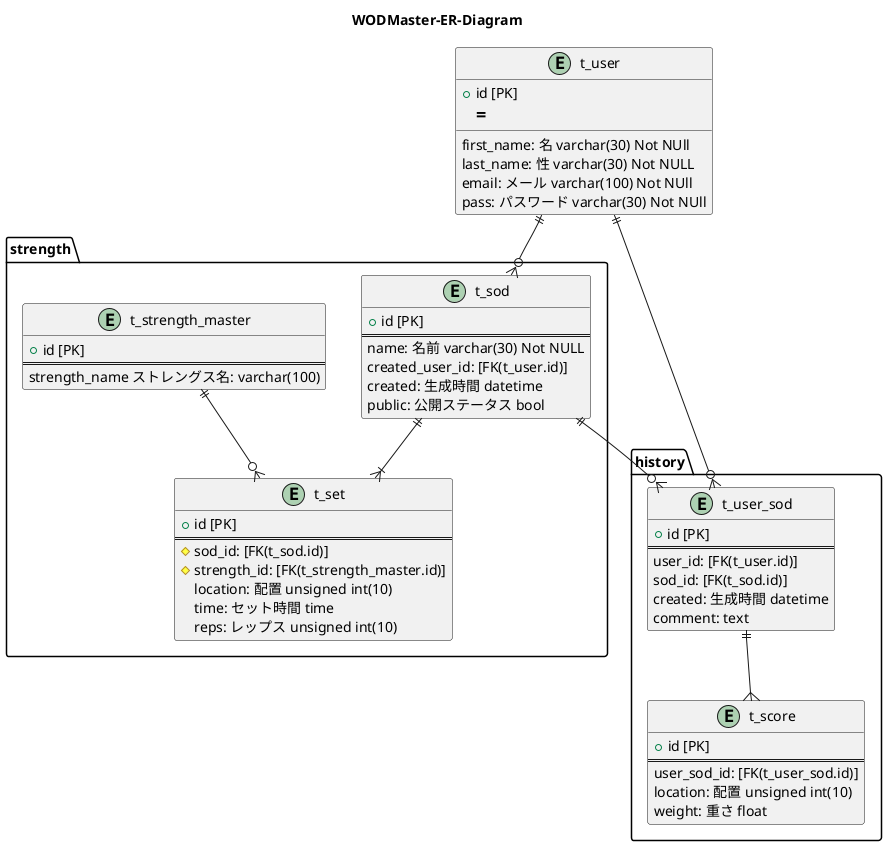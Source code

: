 @startuml

title WODMaster-ER-Diagram

entity "t_user" {
    + id [PK]
    == 
    first_name: 名 varchar(30) Not NUll
    last_name: 性 varchar(30) Not NULL
    email: メール varchar(100) Not NUll
    pass: パスワード varchar(30) Not NUll
}

package strength {
    entity "t_sod" {
        + id [PK]
        ==
        name: 名前 varchar(30) Not NULL
        created_user_id: [FK(t_user.id)]
        created: 生成時間 datetime
        public: 公開ステータス bool
    }

    entity "t_set" {
        + id [PK]
        ==
        # sod_id: [FK(t_sod.id)]
        # strength_id: [FK(t_strength_master.id)]
        location: 配置 unsigned int(10)
        time: セット時間 time
        reps: レップス unsigned int(10)
    }

    entity "t_strength_master" {
        + id [PK]
        ==
        strength_name ストレングス名: varchar(100)
    }
}

package history {
    entity "t_user_sod" {
        + id [PK]
        ==
        user_id: [FK(t_user.id)]
        sod_id: [FK(t_sod.id)]
        created: 生成時間 datetime
        comment: text
    }

    entity "t_score" {
        + id [PK]
        ==
        user_sod_id: [FK(t_user_sod.id)]
        location: 配置 unsigned int(10)
        weight: 重さ float
    }
}


t_user ||--o{ t_user_sod
t_user ||--o{ t_sod

t_sod ||--o{ t_user_sod
t_sod ||--|{ t_set

t_strength_master ||--o{ t_set

t_user_sod ||--{ t_score

@enduml